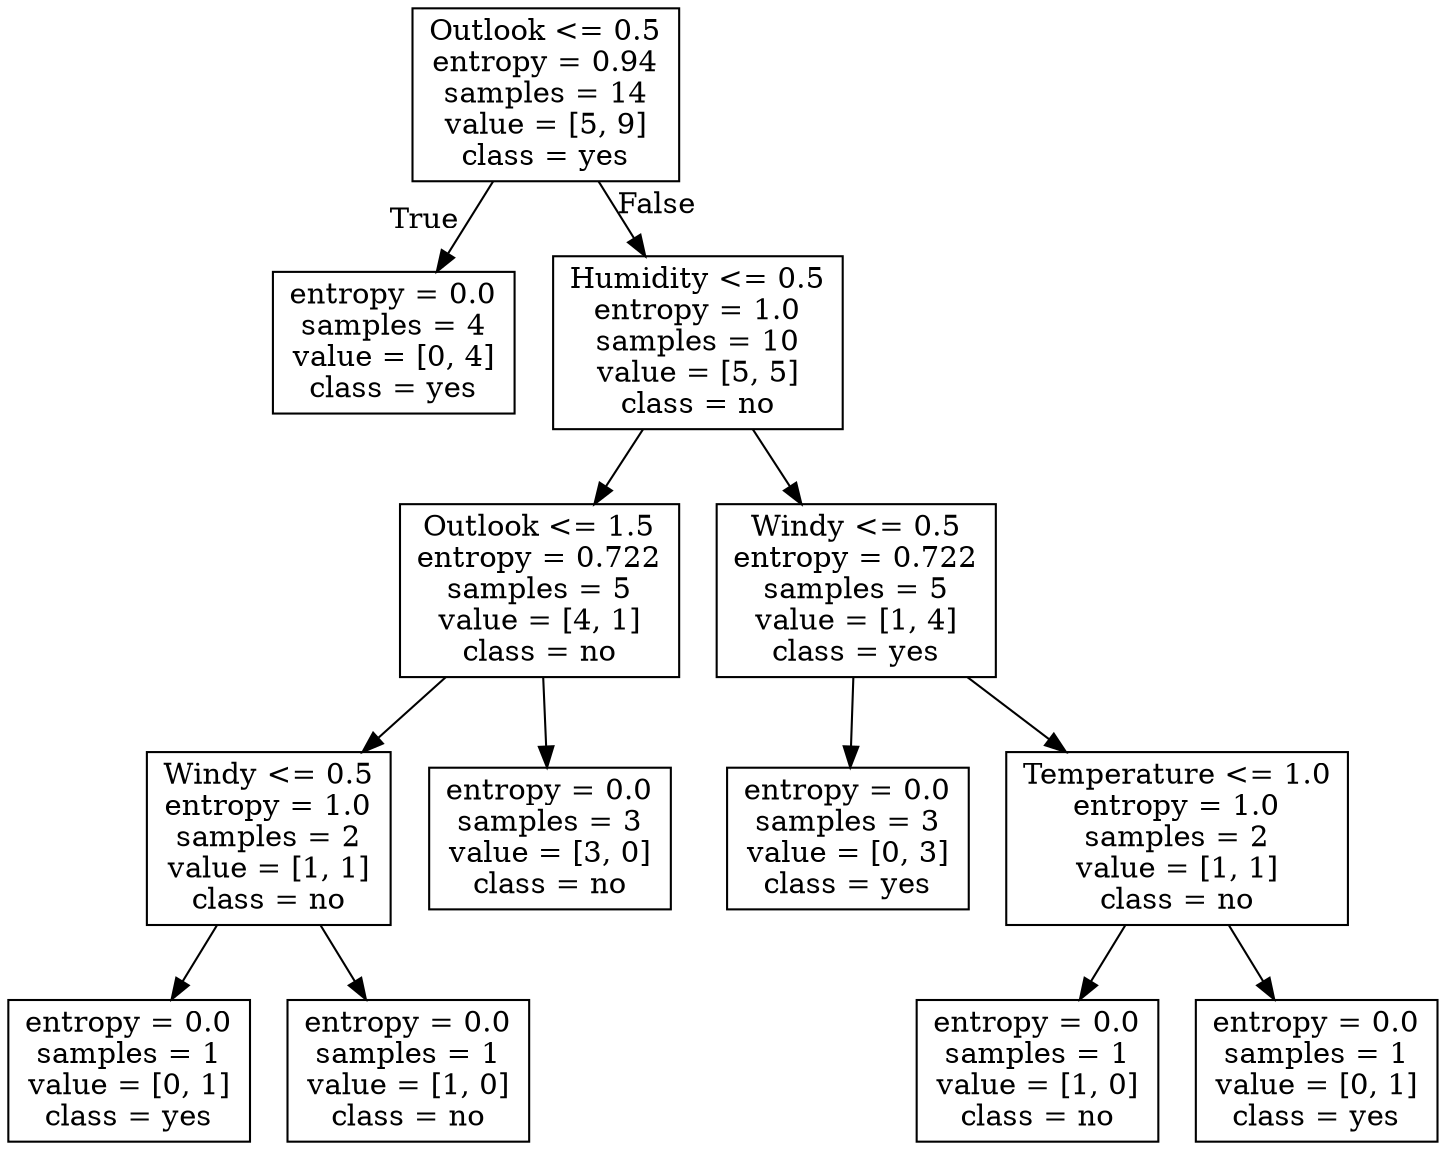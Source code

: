 digraph Tree {
node [shape=box] ;
0 [label="Outlook <= 0.5\nentropy = 0.94\nsamples = 14\nvalue = [5, 9]\nclass = yes"] ;
1 [label="entropy = 0.0\nsamples = 4\nvalue = [0, 4]\nclass = yes"] ;
0 -> 1 [labeldistance=2.5, labelangle=45, headlabel="True"] ;
2 [label="Humidity <= 0.5\nentropy = 1.0\nsamples = 10\nvalue = [5, 5]\nclass = no"] ;
0 -> 2 [labeldistance=2.5, labelangle=-45, headlabel="False"] ;
3 [label="Outlook <= 1.5\nentropy = 0.722\nsamples = 5\nvalue = [4, 1]\nclass = no"] ;
2 -> 3 ;
4 [label="Windy <= 0.5\nentropy = 1.0\nsamples = 2\nvalue = [1, 1]\nclass = no"] ;
3 -> 4 ;
5 [label="entropy = 0.0\nsamples = 1\nvalue = [0, 1]\nclass = yes"] ;
4 -> 5 ;
6 [label="entropy = 0.0\nsamples = 1\nvalue = [1, 0]\nclass = no"] ;
4 -> 6 ;
7 [label="entropy = 0.0\nsamples = 3\nvalue = [3, 0]\nclass = no"] ;
3 -> 7 ;
8 [label="Windy <= 0.5\nentropy = 0.722\nsamples = 5\nvalue = [1, 4]\nclass = yes"] ;
2 -> 8 ;
9 [label="entropy = 0.0\nsamples = 3\nvalue = [0, 3]\nclass = yes"] ;
8 -> 9 ;
10 [label="Temperature <= 1.0\nentropy = 1.0\nsamples = 2\nvalue = [1, 1]\nclass = no"] ;
8 -> 10 ;
11 [label="entropy = 0.0\nsamples = 1\nvalue = [1, 0]\nclass = no"] ;
10 -> 11 ;
12 [label="entropy = 0.0\nsamples = 1\nvalue = [0, 1]\nclass = yes"] ;
10 -> 12 ;
}